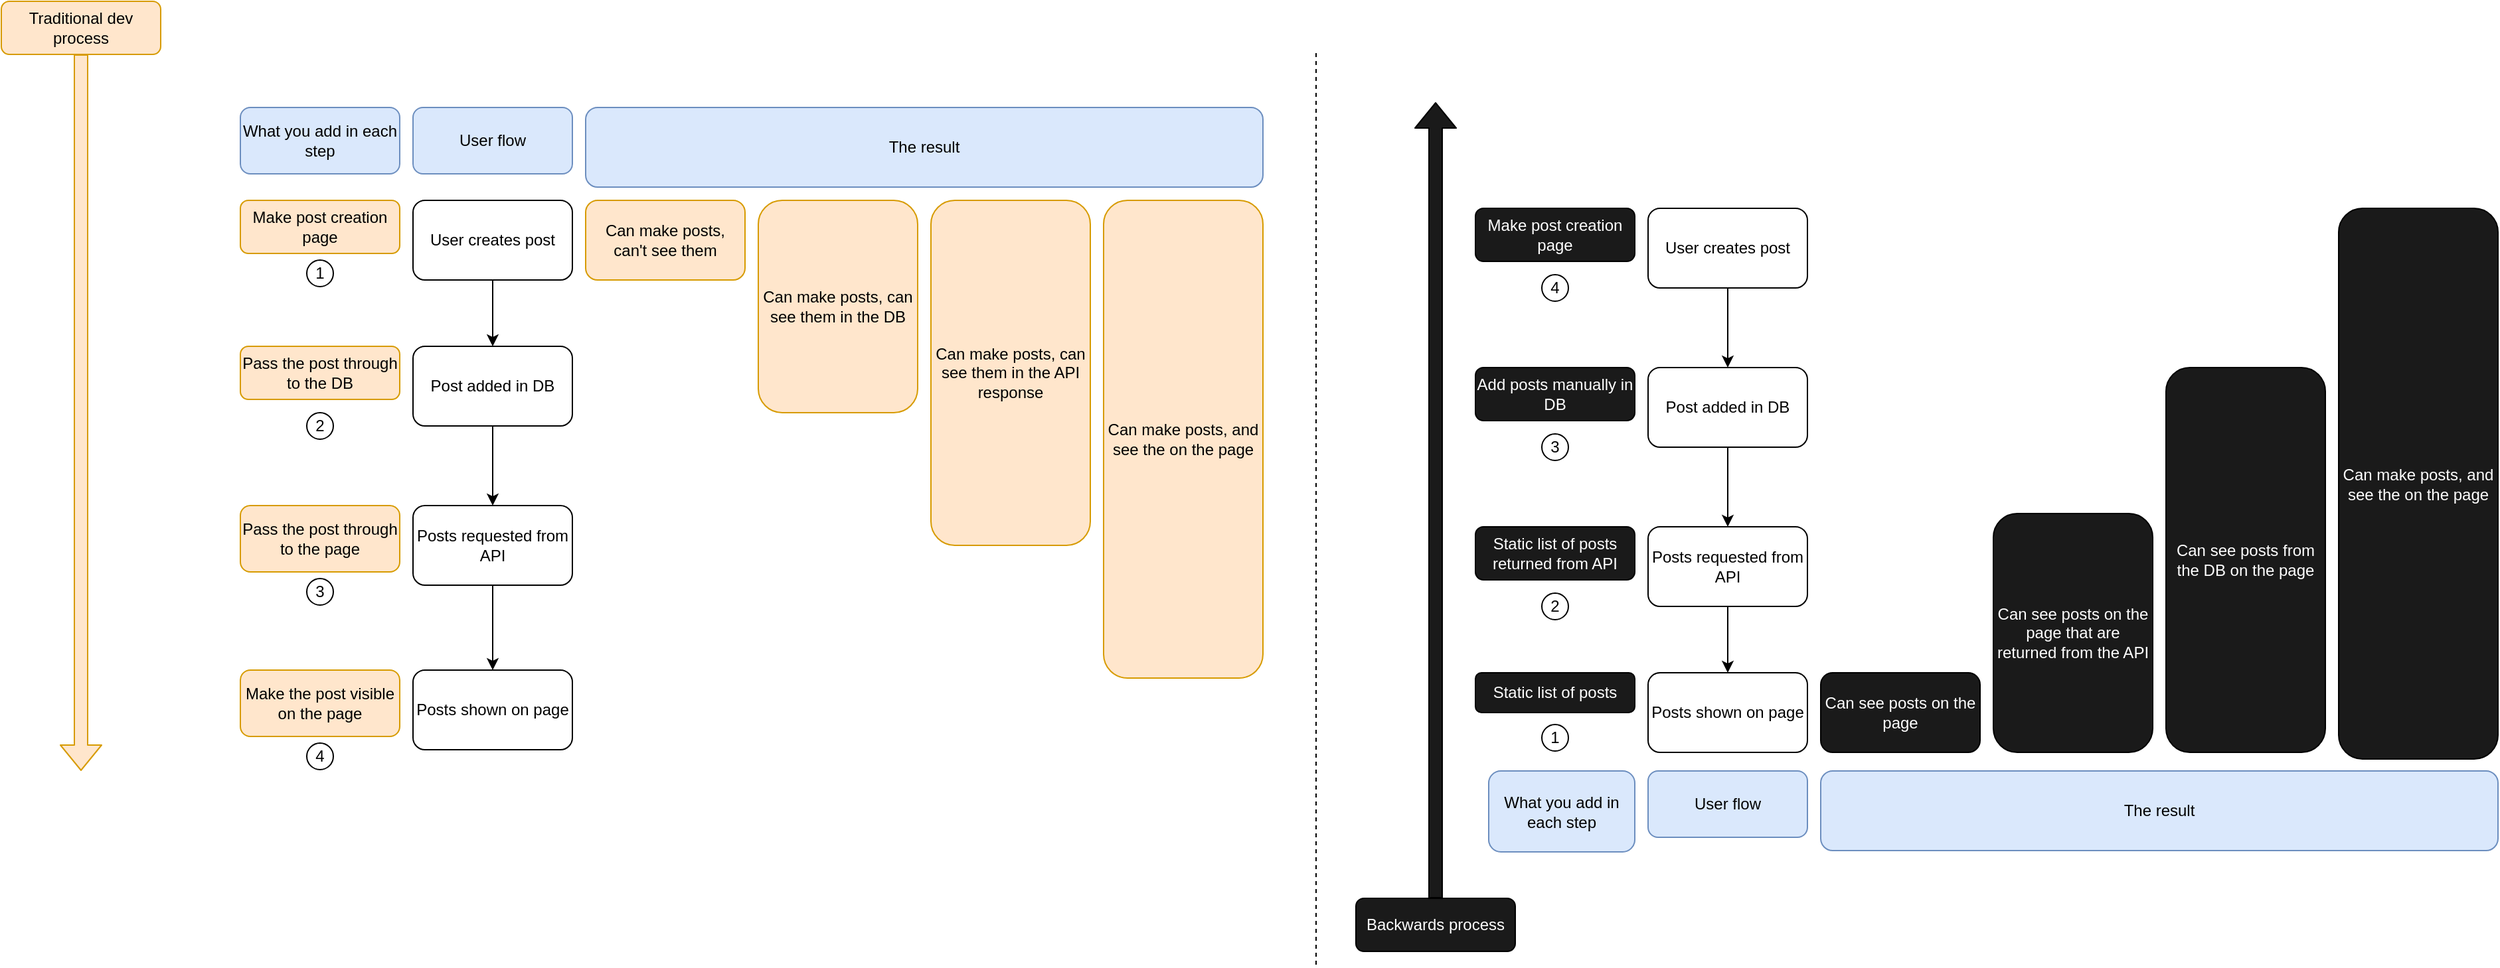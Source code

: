 <mxfile version="12.4.2" type="device" pages="1"><diagram id="mGGlHBS1D6GuJAYL0iOp" name="Page-1"><mxGraphModel dx="2003" dy="1960" grid="1" gridSize="10" guides="1" tooltips="1" connect="1" arrows="1" fold="1" page="1" pageScale="1" pageWidth="827" pageHeight="1169" math="0" shadow="0"><root><mxCell id="0"/><mxCell id="1" parent="0"/><mxCell id="E09ul5WR4l_Qb9Esr89f-1" value="User creates post" style="rounded=1;whiteSpace=wrap;html=1;" vertex="1" parent="1"><mxGeometry x="100" y="74" width="120" height="60" as="geometry"/></mxCell><mxCell id="E09ul5WR4l_Qb9Esr89f-2" value="Post added in DB" style="rounded=1;whiteSpace=wrap;html=1;" vertex="1" parent="1"><mxGeometry x="100" y="184" width="120" height="60" as="geometry"/></mxCell><mxCell id="E09ul5WR4l_Qb9Esr89f-3" value="&lt;div&gt;Posts requested from API&lt;/div&gt;" style="rounded=1;whiteSpace=wrap;html=1;" vertex="1" parent="1"><mxGeometry x="100" y="304" width="120" height="60" as="geometry"/></mxCell><mxCell id="E09ul5WR4l_Qb9Esr89f-4" value="&lt;div&gt;Posts shown on page&lt;/div&gt;" style="rounded=1;whiteSpace=wrap;html=1;" vertex="1" parent="1"><mxGeometry x="100" y="428" width="120" height="60" as="geometry"/></mxCell><mxCell id="E09ul5WR4l_Qb9Esr89f-5" value="" style="endArrow=classic;html=1;entryX=0.5;entryY=0;entryDx=0;entryDy=0;exitX=0.5;exitY=1;exitDx=0;exitDy=0;" edge="1" parent="1" source="E09ul5WR4l_Qb9Esr89f-1" target="E09ul5WR4l_Qb9Esr89f-2"><mxGeometry width="50" height="50" relative="1" as="geometry"><mxPoint x="-30" y="294" as="sourcePoint"/><mxPoint x="20" y="244" as="targetPoint"/></mxGeometry></mxCell><mxCell id="E09ul5WR4l_Qb9Esr89f-6" value="" style="endArrow=classic;html=1;entryX=0.5;entryY=0;entryDx=0;entryDy=0;exitX=0.5;exitY=1;exitDx=0;exitDy=0;" edge="1" parent="1" source="E09ul5WR4l_Qb9Esr89f-2" target="E09ul5WR4l_Qb9Esr89f-3"><mxGeometry width="50" height="50" relative="1" as="geometry"><mxPoint x="170" y="144" as="sourcePoint"/><mxPoint x="170" y="184" as="targetPoint"/></mxGeometry></mxCell><mxCell id="E09ul5WR4l_Qb9Esr89f-7" value="" style="endArrow=classic;html=1;entryX=0.5;entryY=0;entryDx=0;entryDy=0;exitX=0.5;exitY=1;exitDx=0;exitDy=0;" edge="1" parent="1" source="E09ul5WR4l_Qb9Esr89f-3" target="E09ul5WR4l_Qb9Esr89f-4"><mxGeometry width="50" height="50" relative="1" as="geometry"><mxPoint x="180" y="184" as="sourcePoint"/><mxPoint x="180" y="224" as="targetPoint"/></mxGeometry></mxCell><mxCell id="E09ul5WR4l_Qb9Esr89f-9" value="1" style="ellipse;whiteSpace=wrap;html=1;" vertex="1" parent="1"><mxGeometry x="20" y="119" width="20" height="20" as="geometry"/></mxCell><mxCell id="E09ul5WR4l_Qb9Esr89f-14" value="2" style="ellipse;whiteSpace=wrap;html=1;" vertex="1" parent="1"><mxGeometry x="20" y="234" width="20" height="20" as="geometry"/></mxCell><mxCell id="E09ul5WR4l_Qb9Esr89f-15" value="3" style="ellipse;whiteSpace=wrap;html=1;" vertex="1" parent="1"><mxGeometry x="20" y="359" width="20" height="20" as="geometry"/></mxCell><mxCell id="E09ul5WR4l_Qb9Esr89f-17" value="4" style="ellipse;whiteSpace=wrap;html=1;" vertex="1" parent="1"><mxGeometry x="20" y="483" width="20" height="20" as="geometry"/></mxCell><mxCell id="E09ul5WR4l_Qb9Esr89f-20" value="Traditional dev process" style="rounded=1;whiteSpace=wrap;html=1;fillColor=#ffe6cc;strokeColor=#d79b00;" vertex="1" parent="1"><mxGeometry x="-210" y="-76" width="120" height="40" as="geometry"/></mxCell><mxCell id="E09ul5WR4l_Qb9Esr89f-21" value="User creates post" style="rounded=1;whiteSpace=wrap;html=1;" vertex="1" parent="1"><mxGeometry x="1030" y="80" width="120" height="60" as="geometry"/></mxCell><mxCell id="E09ul5WR4l_Qb9Esr89f-22" value="Post added in DB" style="rounded=1;whiteSpace=wrap;html=1;" vertex="1" parent="1"><mxGeometry x="1030" y="200" width="120" height="60" as="geometry"/></mxCell><mxCell id="E09ul5WR4l_Qb9Esr89f-23" value="&lt;div&gt;Posts requested from API&lt;/div&gt;" style="rounded=1;whiteSpace=wrap;html=1;" vertex="1" parent="1"><mxGeometry x="1030" y="320" width="120" height="60" as="geometry"/></mxCell><mxCell id="E09ul5WR4l_Qb9Esr89f-24" value="&lt;div&gt;Posts shown on page&lt;/div&gt;" style="rounded=1;whiteSpace=wrap;html=1;" vertex="1" parent="1"><mxGeometry x="1030" y="430" width="120" height="60" as="geometry"/></mxCell><mxCell id="E09ul5WR4l_Qb9Esr89f-25" value="" style="endArrow=classic;html=1;entryX=0.5;entryY=0;entryDx=0;entryDy=0;exitX=0.5;exitY=1;exitDx=0;exitDy=0;" edge="1" parent="1" source="E09ul5WR4l_Qb9Esr89f-21" target="E09ul5WR4l_Qb9Esr89f-22"><mxGeometry width="50" height="50" relative="1" as="geometry"><mxPoint x="900" y="230" as="sourcePoint"/><mxPoint x="950" y="180" as="targetPoint"/></mxGeometry></mxCell><mxCell id="E09ul5WR4l_Qb9Esr89f-26" value="" style="endArrow=classic;html=1;entryX=0.5;entryY=0;entryDx=0;entryDy=0;exitX=0.5;exitY=1;exitDx=0;exitDy=0;" edge="1" parent="1" source="E09ul5WR4l_Qb9Esr89f-22" target="E09ul5WR4l_Qb9Esr89f-23"><mxGeometry width="50" height="50" relative="1" as="geometry"><mxPoint x="1100" y="80" as="sourcePoint"/><mxPoint x="1100" y="120" as="targetPoint"/></mxGeometry></mxCell><mxCell id="E09ul5WR4l_Qb9Esr89f-27" value="" style="endArrow=classic;html=1;entryX=0.5;entryY=0;entryDx=0;entryDy=0;exitX=0.5;exitY=1;exitDx=0;exitDy=0;" edge="1" parent="1" source="E09ul5WR4l_Qb9Esr89f-23" target="E09ul5WR4l_Qb9Esr89f-24"><mxGeometry width="50" height="50" relative="1" as="geometry"><mxPoint x="1110" y="90" as="sourcePoint"/><mxPoint x="1110" y="130" as="targetPoint"/></mxGeometry></mxCell><mxCell id="E09ul5WR4l_Qb9Esr89f-32" value="&lt;font color=&quot;#FFFFFF&quot;&gt;Backwards process&lt;/font&gt;" style="rounded=1;whiteSpace=wrap;html=1;fillColor=#1A1A1A;" vertex="1" parent="1"><mxGeometry x="810" y="600" width="120" height="40" as="geometry"/></mxCell><mxCell id="E09ul5WR4l_Qb9Esr89f-33" value="1" style="ellipse;whiteSpace=wrap;html=1;" vertex="1" parent="1"><mxGeometry x="950" y="469" width="20" height="20" as="geometry"/></mxCell><mxCell id="E09ul5WR4l_Qb9Esr89f-37" value="&lt;font color=&quot;#FFFFFF&quot;&gt;Static list of posts&lt;/font&gt;" style="rounded=1;whiteSpace=wrap;html=1;fillColor=#1A1A1A;" vertex="1" parent="1"><mxGeometry x="900" y="430" width="120" height="30" as="geometry"/></mxCell><mxCell id="E09ul5WR4l_Qb9Esr89f-38" value="2" style="ellipse;whiteSpace=wrap;html=1;" vertex="1" parent="1"><mxGeometry x="950" y="370" width="20" height="20" as="geometry"/></mxCell><mxCell id="E09ul5WR4l_Qb9Esr89f-39" value="&lt;font color=&quot;#FFFFFF&quot;&gt;Static list of posts returned from API&lt;br&gt;&lt;/font&gt;" style="rounded=1;whiteSpace=wrap;html=1;fillColor=#1A1A1A;" vertex="1" parent="1"><mxGeometry x="900" y="320" width="120" height="40" as="geometry"/></mxCell><mxCell id="E09ul5WR4l_Qb9Esr89f-40" value="3" style="ellipse;whiteSpace=wrap;html=1;" vertex="1" parent="1"><mxGeometry x="950" y="250" width="20" height="20" as="geometry"/></mxCell><mxCell id="E09ul5WR4l_Qb9Esr89f-41" value="&lt;font color=&quot;#FFFFFF&quot;&gt;Add posts manually in DB&lt;/font&gt;" style="rounded=1;whiteSpace=wrap;html=1;fillColor=#1A1A1A;" vertex="1" parent="1"><mxGeometry x="900" y="200" width="120" height="40" as="geometry"/></mxCell><mxCell id="E09ul5WR4l_Qb9Esr89f-42" value="&lt;font color=&quot;#FFFFFF&quot;&gt;Can see posts on the page&lt;/font&gt;" style="rounded=1;whiteSpace=wrap;html=1;fillColor=#1A1A1A;" vertex="1" parent="1"><mxGeometry x="1160" y="430" width="120" height="60" as="geometry"/></mxCell><mxCell id="E09ul5WR4l_Qb9Esr89f-43" value="&lt;font color=&quot;#FFFFFF&quot;&gt;Can see posts on the page that are returned from the API&lt;br&gt;&lt;/font&gt;" style="rounded=1;whiteSpace=wrap;html=1;fillColor=#1A1A1A;" vertex="1" parent="1"><mxGeometry x="1290" y="310" width="120" height="180" as="geometry"/></mxCell><mxCell id="E09ul5WR4l_Qb9Esr89f-44" value="&lt;font color=&quot;#FFFFFF&quot;&gt;Can see posts from the DB on the page&lt;br&gt;&lt;/font&gt;" style="rounded=1;whiteSpace=wrap;html=1;fillColor=#1A1A1A;" vertex="1" parent="1"><mxGeometry x="1420" y="200" width="120" height="290" as="geometry"/></mxCell><mxCell id="E09ul5WR4l_Qb9Esr89f-45" value="&lt;font color=&quot;#FFFFFF&quot;&gt;Can make posts, and see the on the page&lt;br&gt;&lt;/font&gt;" style="rounded=1;whiteSpace=wrap;html=1;fillColor=#1A1A1A;" vertex="1" parent="1"><mxGeometry x="1550" y="80" width="120" height="415" as="geometry"/></mxCell><mxCell id="E09ul5WR4l_Qb9Esr89f-48" value="4" style="ellipse;whiteSpace=wrap;html=1;" vertex="1" parent="1"><mxGeometry x="950" y="130" width="20" height="20" as="geometry"/></mxCell><mxCell id="E09ul5WR4l_Qb9Esr89f-49" value="&lt;font color=&quot;#FFFFFF&quot;&gt;Make post creation page&lt;br&gt;&lt;/font&gt;" style="rounded=1;whiteSpace=wrap;html=1;fillColor=#1A1A1A;" vertex="1" parent="1"><mxGeometry x="900" y="80" width="120" height="40" as="geometry"/></mxCell><mxCell id="E09ul5WR4l_Qb9Esr89f-53" value="Can make posts, can't see them" style="rounded=1;whiteSpace=wrap;html=1;fillColor=#ffe6cc;strokeColor=#d79b00;" vertex="1" parent="1"><mxGeometry x="230" y="74" width="120" height="60" as="geometry"/></mxCell><mxCell id="E09ul5WR4l_Qb9Esr89f-54" value="Can make posts, can see them in the DB" style="rounded=1;whiteSpace=wrap;html=1;fillColor=#ffe6cc;strokeColor=#d79b00;" vertex="1" parent="1"><mxGeometry x="360" y="74" width="120" height="160" as="geometry"/></mxCell><mxCell id="E09ul5WR4l_Qb9Esr89f-55" value="Can make posts, can see them in the API response" style="rounded=1;whiteSpace=wrap;html=1;fillColor=#ffe6cc;strokeColor=#d79b00;" vertex="1" parent="1"><mxGeometry x="490" y="74" width="120" height="260" as="geometry"/></mxCell><mxCell id="E09ul5WR4l_Qb9Esr89f-56" value="Can make posts, and see the on the page" style="rounded=1;whiteSpace=wrap;html=1;fillColor=#ffe6cc;strokeColor=#d79b00;" vertex="1" parent="1"><mxGeometry x="620" y="74" width="120" height="360" as="geometry"/></mxCell><mxCell id="E09ul5WR4l_Qb9Esr89f-57" value="Make post creation page" style="rounded=1;whiteSpace=wrap;html=1;fillColor=#ffe6cc;strokeColor=#d79b00;" vertex="1" parent="1"><mxGeometry x="-30" y="74" width="120" height="40" as="geometry"/></mxCell><mxCell id="E09ul5WR4l_Qb9Esr89f-60" value="" style="shape=flexArrow;endArrow=classic;html=1;exitX=0.5;exitY=1;exitDx=0;exitDy=0;fillColor=#ffe6cc;strokeColor=#d79b00;" edge="1" parent="1" source="E09ul5WR4l_Qb9Esr89f-20"><mxGeometry width="50" height="50" relative="1" as="geometry"><mxPoint x="-200" y="184" as="sourcePoint"/><mxPoint x="-150" y="504" as="targetPoint"/></mxGeometry></mxCell><mxCell id="E09ul5WR4l_Qb9Esr89f-61" value="Pass the post through to the DB" style="rounded=1;whiteSpace=wrap;html=1;fillColor=#ffe6cc;strokeColor=#d79b00;" vertex="1" parent="1"><mxGeometry x="-30" y="184" width="120" height="40" as="geometry"/></mxCell><mxCell id="E09ul5WR4l_Qb9Esr89f-62" value="Pass the post through to the page" style="rounded=1;whiteSpace=wrap;html=1;fillColor=#ffe6cc;strokeColor=#d79b00;" vertex="1" parent="1"><mxGeometry x="-30" y="304" width="120" height="50" as="geometry"/></mxCell><mxCell id="E09ul5WR4l_Qb9Esr89f-63" value="Make the post visible on the page" style="rounded=1;whiteSpace=wrap;html=1;fillColor=#ffe6cc;strokeColor=#d79b00;" vertex="1" parent="1"><mxGeometry x="-30" y="428" width="120" height="50" as="geometry"/></mxCell><mxCell id="E09ul5WR4l_Qb9Esr89f-64" value="The result" style="rounded=1;whiteSpace=wrap;html=1;fillColor=#dae8fc;strokeColor=#6c8ebf;" vertex="1" parent="1"><mxGeometry x="230" y="4" width="510" height="60" as="geometry"/></mxCell><mxCell id="E09ul5WR4l_Qb9Esr89f-65" value="What you add in each step" style="rounded=1;whiteSpace=wrap;html=1;fillColor=#dae8fc;strokeColor=#6c8ebf;" vertex="1" parent="1"><mxGeometry x="-30" y="4" width="120" height="50" as="geometry"/></mxCell><mxCell id="E09ul5WR4l_Qb9Esr89f-66" value="The result" style="rounded=1;whiteSpace=wrap;html=1;fillColor=#dae8fc;strokeColor=#6c8ebf;" vertex="1" parent="1"><mxGeometry x="1160" y="504" width="510" height="60" as="geometry"/></mxCell><mxCell id="E09ul5WR4l_Qb9Esr89f-67" value="" style="shape=flexArrow;endArrow=classic;html=1;exitX=0.5;exitY=0;exitDx=0;exitDy=0;fillColor=#1A1A1A;" edge="1" parent="1" source="E09ul5WR4l_Qb9Esr89f-32"><mxGeometry width="50" height="50" relative="1" as="geometry"><mxPoint x="630" y="530" as="sourcePoint"/><mxPoint x="870" as="targetPoint"/></mxGeometry></mxCell><mxCell id="E09ul5WR4l_Qb9Esr89f-69" value="What you add in each step" style="rounded=1;whiteSpace=wrap;html=1;fillColor=#dae8fc;strokeColor=#6c8ebf;" vertex="1" parent="1"><mxGeometry x="910" y="504" width="110" height="61" as="geometry"/></mxCell><mxCell id="E09ul5WR4l_Qb9Esr89f-80" value="User flow" style="rounded=1;whiteSpace=wrap;html=1;fillColor=#dae8fc;strokeColor=#6c8ebf;" vertex="1" parent="1"><mxGeometry x="100" y="4" width="120" height="50" as="geometry"/></mxCell><mxCell id="E09ul5WR4l_Qb9Esr89f-81" value="User flow" style="rounded=1;whiteSpace=wrap;html=1;fillColor=#dae8fc;strokeColor=#6c8ebf;" vertex="1" parent="1"><mxGeometry x="1030" y="504" width="120" height="50" as="geometry"/></mxCell><mxCell id="E09ul5WR4l_Qb9Esr89f-82" value="" style="endArrow=none;dashed=1;html=1;fillColor=#1A1A1A;" edge="1" parent="1"><mxGeometry width="50" height="50" relative="1" as="geometry"><mxPoint x="780" y="650" as="sourcePoint"/><mxPoint x="780" y="-40" as="targetPoint"/></mxGeometry></mxCell></root></mxGraphModel></diagram></mxfile>